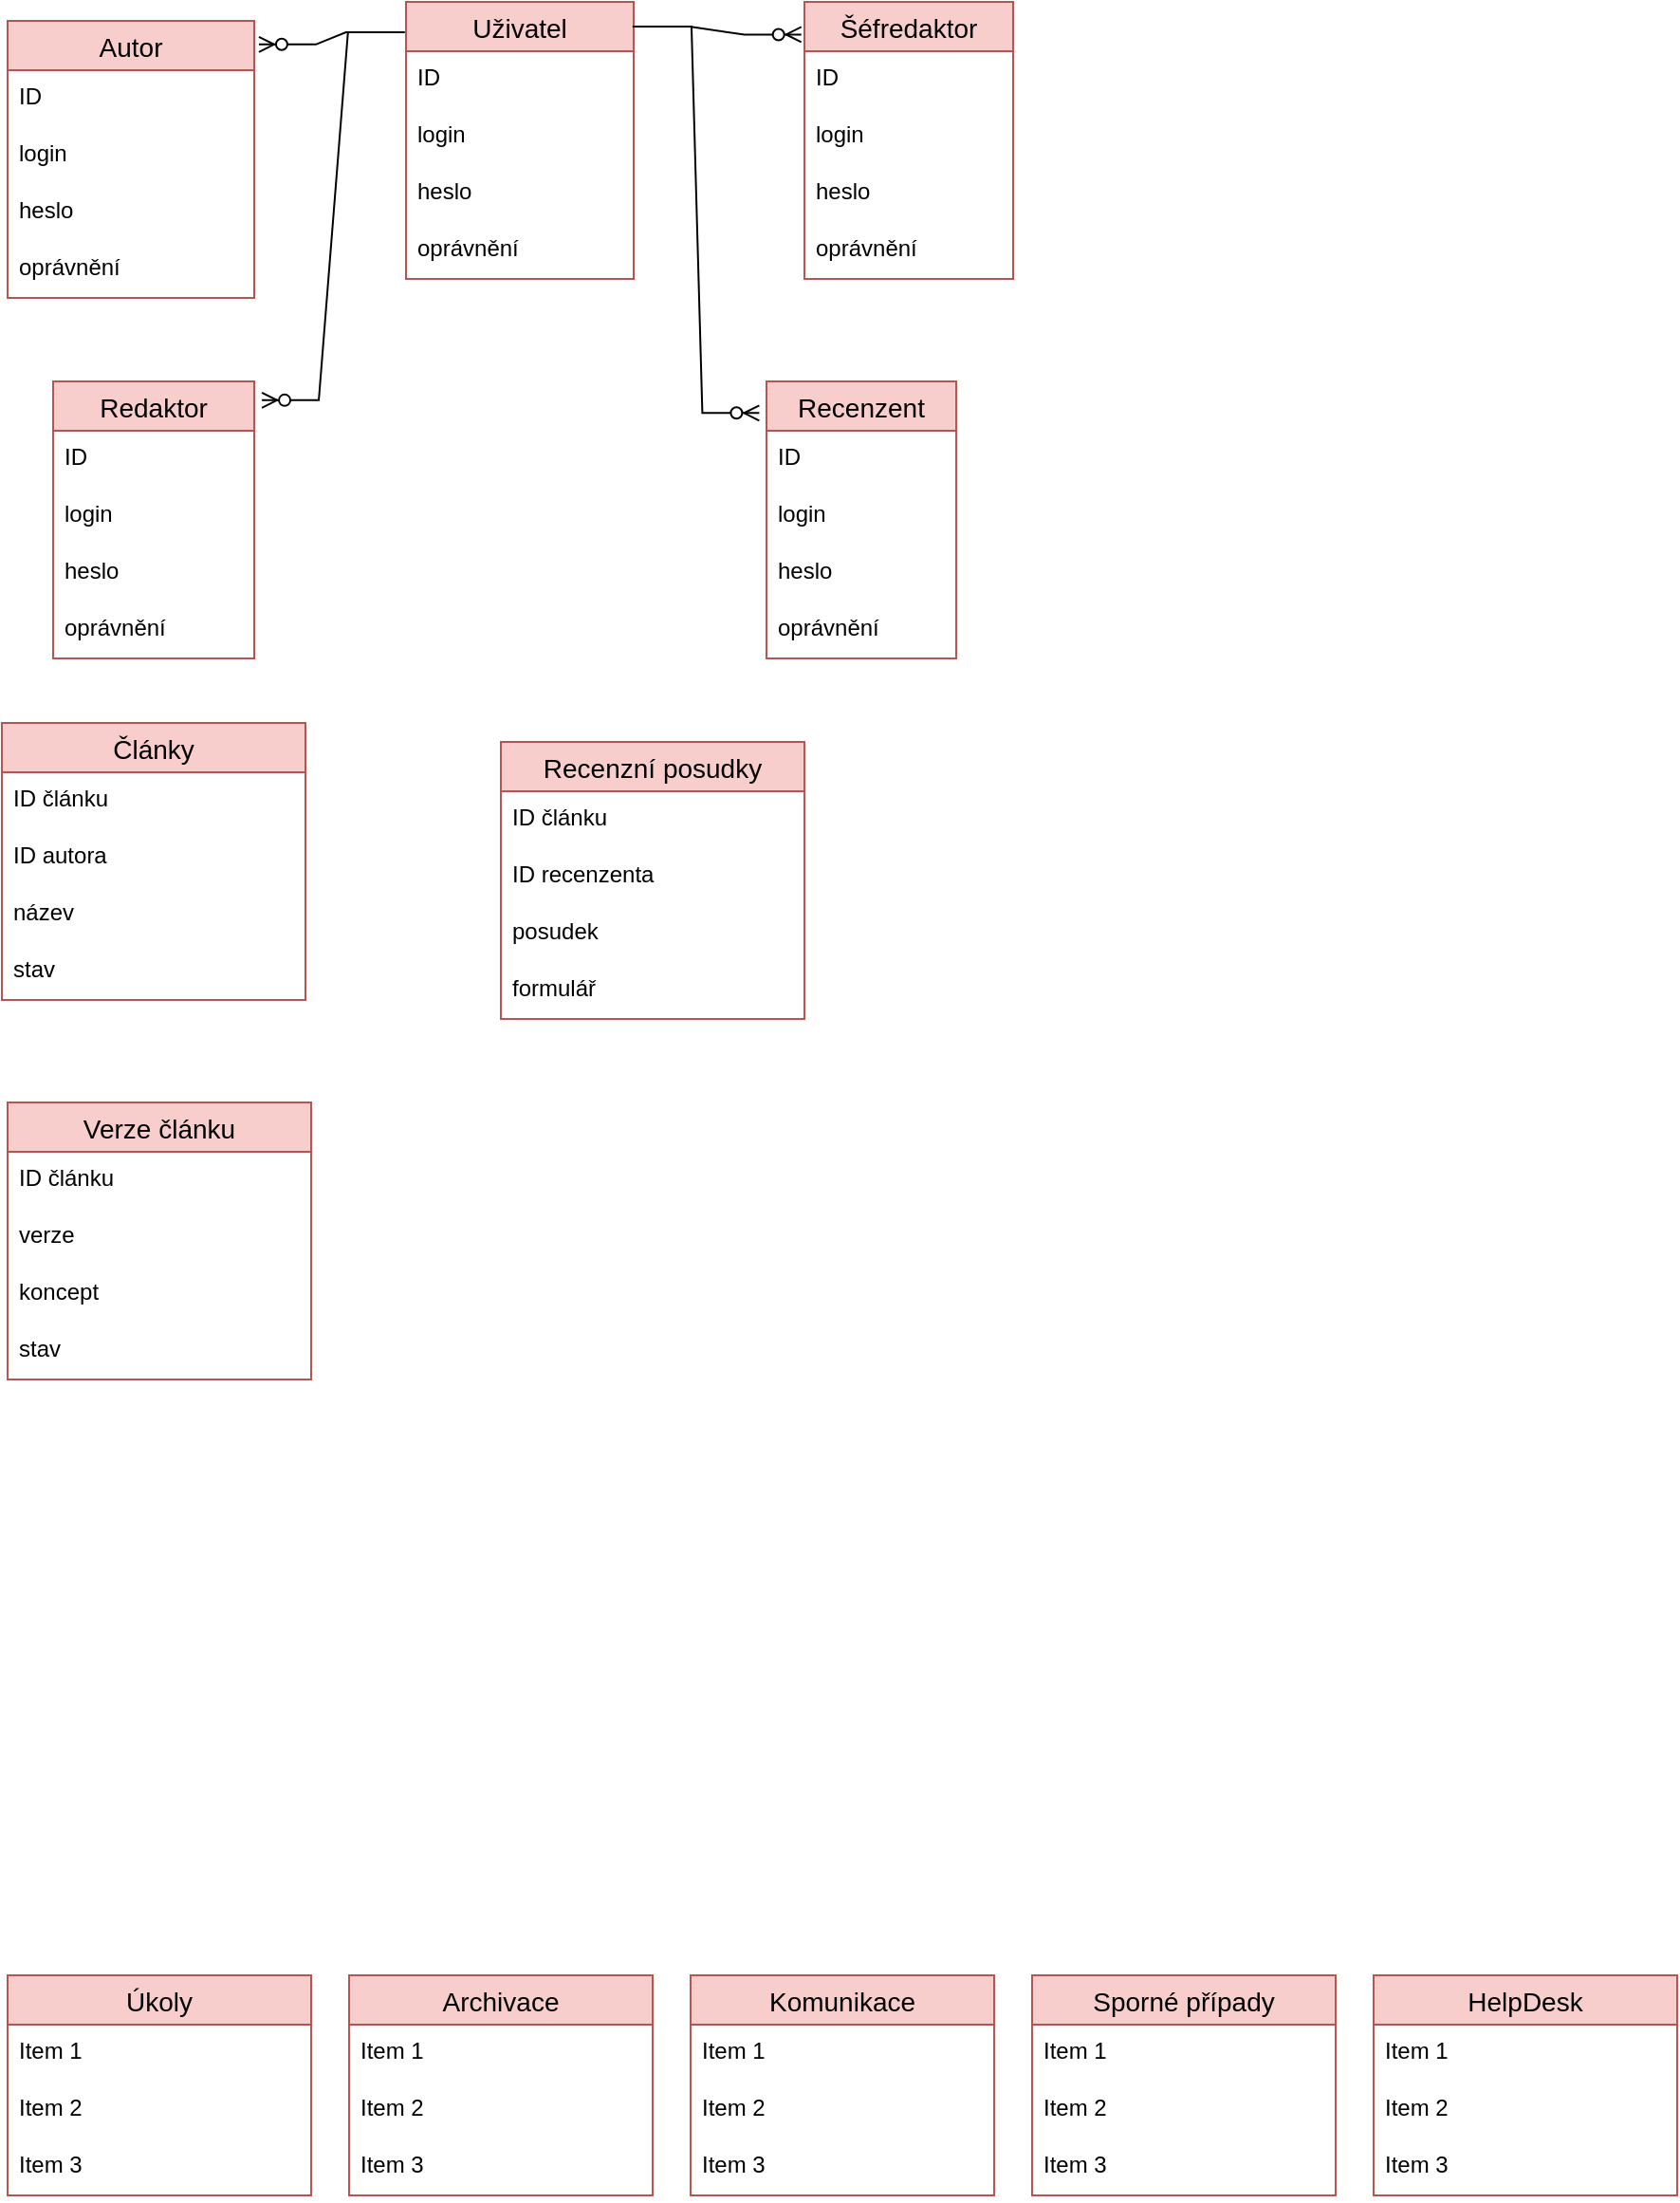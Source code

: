 <mxfile version="20.5.1" type="device"><diagram id="p1wZ0zJkXY-PZ8lk1AQo" name="Stránka-1"><mxGraphModel dx="936" dy="1480" grid="1" gridSize="10" guides="1" tooltips="1" connect="1" arrows="1" fold="1" page="1" pageScale="1" pageWidth="1600" pageHeight="1200" math="0" shadow="0"><root><mxCell id="0"/><mxCell id="1" parent="0"/><mxCell id="88KFlTEvk1YsccieRfFB-2" value="Autor" style="swimlane;fontStyle=0;childLayout=stackLayout;horizontal=1;startSize=26;horizontalStack=0;resizeParent=1;resizeParentMax=0;resizeLast=0;collapsible=1;marginBottom=0;align=center;fontSize=14;fillColor=#f8cecc;strokeColor=#b85450;" vertex="1" parent="1"><mxGeometry x="30" y="30" width="130" height="146" as="geometry"/></mxCell><mxCell id="88KFlTEvk1YsccieRfFB-3" value="ID" style="text;strokeColor=none;fillColor=none;spacingLeft=4;spacingRight=4;overflow=hidden;rotatable=0;points=[[0,0.5],[1,0.5]];portConstraint=eastwest;fontSize=12;" vertex="1" parent="88KFlTEvk1YsccieRfFB-2"><mxGeometry y="26" width="130" height="30" as="geometry"/></mxCell><mxCell id="88KFlTEvk1YsccieRfFB-4" value="login" style="text;strokeColor=none;fillColor=none;spacingLeft=4;spacingRight=4;overflow=hidden;rotatable=0;points=[[0,0.5],[1,0.5]];portConstraint=eastwest;fontSize=12;" vertex="1" parent="88KFlTEvk1YsccieRfFB-2"><mxGeometry y="56" width="130" height="30" as="geometry"/></mxCell><mxCell id="88KFlTEvk1YsccieRfFB-5" value="heslo" style="text;strokeColor=none;fillColor=none;spacingLeft=4;spacingRight=4;overflow=hidden;rotatable=0;points=[[0,0.5],[1,0.5]];portConstraint=eastwest;fontSize=12;" vertex="1" parent="88KFlTEvk1YsccieRfFB-2"><mxGeometry y="86" width="130" height="30" as="geometry"/></mxCell><mxCell id="88KFlTEvk1YsccieRfFB-7" value="oprávnění" style="text;strokeColor=none;fillColor=none;spacingLeft=4;spacingRight=4;overflow=hidden;rotatable=0;points=[[0,0.5],[1,0.5]];portConstraint=eastwest;fontSize=12;" vertex="1" parent="88KFlTEvk1YsccieRfFB-2"><mxGeometry y="116" width="130" height="30" as="geometry"/></mxCell><mxCell id="88KFlTEvk1YsccieRfFB-25" value="Redaktor" style="swimlane;fontStyle=0;childLayout=stackLayout;horizontal=1;startSize=26;horizontalStack=0;resizeParent=1;resizeParentMax=0;resizeLast=0;collapsible=1;marginBottom=0;align=center;fontSize=14;fillColor=#f8cecc;strokeColor=#b85450;" vertex="1" parent="1"><mxGeometry x="54" y="220" width="106" height="146" as="geometry"/></mxCell><mxCell id="88KFlTEvk1YsccieRfFB-26" value="ID" style="text;strokeColor=none;fillColor=none;spacingLeft=4;spacingRight=4;overflow=hidden;rotatable=0;points=[[0,0.5],[1,0.5]];portConstraint=eastwest;fontSize=12;" vertex="1" parent="88KFlTEvk1YsccieRfFB-25"><mxGeometry y="26" width="106" height="30" as="geometry"/></mxCell><mxCell id="88KFlTEvk1YsccieRfFB-27" value="login" style="text;strokeColor=none;fillColor=none;spacingLeft=4;spacingRight=4;overflow=hidden;rotatable=0;points=[[0,0.5],[1,0.5]];portConstraint=eastwest;fontSize=12;" vertex="1" parent="88KFlTEvk1YsccieRfFB-25"><mxGeometry y="56" width="106" height="30" as="geometry"/></mxCell><mxCell id="88KFlTEvk1YsccieRfFB-28" value="heslo" style="text;strokeColor=none;fillColor=none;spacingLeft=4;spacingRight=4;overflow=hidden;rotatable=0;points=[[0,0.5],[1,0.5]];portConstraint=eastwest;fontSize=12;" vertex="1" parent="88KFlTEvk1YsccieRfFB-25"><mxGeometry y="86" width="106" height="30" as="geometry"/></mxCell><mxCell id="88KFlTEvk1YsccieRfFB-29" value="oprávnění" style="text;strokeColor=none;fillColor=none;spacingLeft=4;spacingRight=4;overflow=hidden;rotatable=0;points=[[0,0.5],[1,0.5]];portConstraint=eastwest;fontSize=12;" vertex="1" parent="88KFlTEvk1YsccieRfFB-25"><mxGeometry y="116" width="106" height="30" as="geometry"/></mxCell><mxCell id="88KFlTEvk1YsccieRfFB-30" value="Recenzent" style="swimlane;fontStyle=0;childLayout=stackLayout;horizontal=1;startSize=26;horizontalStack=0;resizeParent=1;resizeParentMax=0;resizeLast=0;collapsible=1;marginBottom=0;align=center;fontSize=14;fillColor=#f8cecc;strokeColor=#b85450;" vertex="1" parent="1"><mxGeometry x="430" y="220" width="100" height="146" as="geometry"/></mxCell><mxCell id="88KFlTEvk1YsccieRfFB-31" value="ID" style="text;strokeColor=none;fillColor=none;spacingLeft=4;spacingRight=4;overflow=hidden;rotatable=0;points=[[0,0.5],[1,0.5]];portConstraint=eastwest;fontSize=12;" vertex="1" parent="88KFlTEvk1YsccieRfFB-30"><mxGeometry y="26" width="100" height="30" as="geometry"/></mxCell><mxCell id="88KFlTEvk1YsccieRfFB-32" value="login" style="text;strokeColor=none;fillColor=none;spacingLeft=4;spacingRight=4;overflow=hidden;rotatable=0;points=[[0,0.5],[1,0.5]];portConstraint=eastwest;fontSize=12;" vertex="1" parent="88KFlTEvk1YsccieRfFB-30"><mxGeometry y="56" width="100" height="30" as="geometry"/></mxCell><mxCell id="88KFlTEvk1YsccieRfFB-33" value="heslo" style="text;strokeColor=none;fillColor=none;spacingLeft=4;spacingRight=4;overflow=hidden;rotatable=0;points=[[0,0.5],[1,0.5]];portConstraint=eastwest;fontSize=12;" vertex="1" parent="88KFlTEvk1YsccieRfFB-30"><mxGeometry y="86" width="100" height="30" as="geometry"/></mxCell><mxCell id="88KFlTEvk1YsccieRfFB-34" value="oprávnění" style="text;strokeColor=none;fillColor=none;spacingLeft=4;spacingRight=4;overflow=hidden;rotatable=0;points=[[0,0.5],[1,0.5]];portConstraint=eastwest;fontSize=12;" vertex="1" parent="88KFlTEvk1YsccieRfFB-30"><mxGeometry y="116" width="100" height="30" as="geometry"/></mxCell><mxCell id="88KFlTEvk1YsccieRfFB-35" value="Šéfredaktor" style="swimlane;fontStyle=0;childLayout=stackLayout;horizontal=1;startSize=26;horizontalStack=0;resizeParent=1;resizeParentMax=0;resizeLast=0;collapsible=1;marginBottom=0;align=center;fontSize=14;fillColor=#f8cecc;strokeColor=#b85450;" vertex="1" parent="1"><mxGeometry x="450" y="20" width="110" height="146" as="geometry"/></mxCell><mxCell id="88KFlTEvk1YsccieRfFB-36" value="ID" style="text;strokeColor=none;fillColor=none;spacingLeft=4;spacingRight=4;overflow=hidden;rotatable=0;points=[[0,0.5],[1,0.5]];portConstraint=eastwest;fontSize=12;" vertex="1" parent="88KFlTEvk1YsccieRfFB-35"><mxGeometry y="26" width="110" height="30" as="geometry"/></mxCell><mxCell id="88KFlTEvk1YsccieRfFB-37" value="login" style="text;strokeColor=none;fillColor=none;spacingLeft=4;spacingRight=4;overflow=hidden;rotatable=0;points=[[0,0.5],[1,0.5]];portConstraint=eastwest;fontSize=12;" vertex="1" parent="88KFlTEvk1YsccieRfFB-35"><mxGeometry y="56" width="110" height="30" as="geometry"/></mxCell><mxCell id="88KFlTEvk1YsccieRfFB-38" value="heslo" style="text;strokeColor=none;fillColor=none;spacingLeft=4;spacingRight=4;overflow=hidden;rotatable=0;points=[[0,0.5],[1,0.5]];portConstraint=eastwest;fontSize=12;" vertex="1" parent="88KFlTEvk1YsccieRfFB-35"><mxGeometry y="86" width="110" height="30" as="geometry"/></mxCell><mxCell id="88KFlTEvk1YsccieRfFB-39" value="oprávnění" style="text;strokeColor=none;fillColor=none;spacingLeft=4;spacingRight=4;overflow=hidden;rotatable=0;points=[[0,0.5],[1,0.5]];portConstraint=eastwest;fontSize=12;" vertex="1" parent="88KFlTEvk1YsccieRfFB-35"><mxGeometry y="116" width="110" height="30" as="geometry"/></mxCell><mxCell id="88KFlTEvk1YsccieRfFB-40" value="Uživatel" style="swimlane;fontStyle=0;childLayout=stackLayout;horizontal=1;startSize=26;horizontalStack=0;resizeParent=1;resizeParentMax=0;resizeLast=0;collapsible=1;marginBottom=0;align=center;fontSize=14;fillColor=#f8cecc;strokeColor=#b85450;" vertex="1" parent="1"><mxGeometry x="240" y="20" width="120" height="146" as="geometry"/></mxCell><mxCell id="88KFlTEvk1YsccieRfFB-41" value="ID" style="text;strokeColor=none;fillColor=none;spacingLeft=4;spacingRight=4;overflow=hidden;rotatable=0;points=[[0,0.5],[1,0.5]];portConstraint=eastwest;fontSize=12;" vertex="1" parent="88KFlTEvk1YsccieRfFB-40"><mxGeometry y="26" width="120" height="30" as="geometry"/></mxCell><mxCell id="88KFlTEvk1YsccieRfFB-42" value="login" style="text;strokeColor=none;fillColor=none;spacingLeft=4;spacingRight=4;overflow=hidden;rotatable=0;points=[[0,0.5],[1,0.5]];portConstraint=eastwest;fontSize=12;" vertex="1" parent="88KFlTEvk1YsccieRfFB-40"><mxGeometry y="56" width="120" height="30" as="geometry"/></mxCell><mxCell id="88KFlTEvk1YsccieRfFB-43" value="heslo" style="text;strokeColor=none;fillColor=none;spacingLeft=4;spacingRight=4;overflow=hidden;rotatable=0;points=[[0,0.5],[1,0.5]];portConstraint=eastwest;fontSize=12;" vertex="1" parent="88KFlTEvk1YsccieRfFB-40"><mxGeometry y="86" width="120" height="30" as="geometry"/></mxCell><mxCell id="88KFlTEvk1YsccieRfFB-44" value="oprávnění" style="text;strokeColor=none;fillColor=none;spacingLeft=4;spacingRight=4;overflow=hidden;rotatable=0;points=[[0,0.5],[1,0.5]];portConstraint=eastwest;fontSize=12;" vertex="1" parent="88KFlTEvk1YsccieRfFB-40"><mxGeometry y="116" width="120" height="30" as="geometry"/></mxCell><mxCell id="88KFlTEvk1YsccieRfFB-45" value="" style="edgeStyle=entityRelationEdgeStyle;fontSize=12;html=1;endArrow=ERzeroToMany;endFill=1;rounded=0;exitX=-0.014;exitY=0.11;exitDx=0;exitDy=0;exitPerimeter=0;entryX=1.019;entryY=0.085;entryDx=0;entryDy=0;entryPerimeter=0;" edge="1" parent="1" source="88KFlTEvk1YsccieRfFB-40" target="88KFlTEvk1YsccieRfFB-2"><mxGeometry width="100" height="100" relative="1" as="geometry"><mxPoint x="340" y="450" as="sourcePoint"/><mxPoint x="90" y="200" as="targetPoint"/></mxGeometry></mxCell><mxCell id="88KFlTEvk1YsccieRfFB-46" value="" style="edgeStyle=entityRelationEdgeStyle;fontSize=12;html=1;endArrow=ERzeroToMany;endFill=1;rounded=0;entryX=1.038;entryY=0.068;entryDx=0;entryDy=0;entryPerimeter=0;exitX=-0.005;exitY=0.11;exitDx=0;exitDy=0;exitPerimeter=0;" edge="1" parent="1" source="88KFlTEvk1YsccieRfFB-40" target="88KFlTEvk1YsccieRfFB-25"><mxGeometry width="100" height="100" relative="1" as="geometry"><mxPoint x="210" y="180" as="sourcePoint"/><mxPoint x="450" y="250" as="targetPoint"/></mxGeometry></mxCell><mxCell id="88KFlTEvk1YsccieRfFB-47" value="" style="edgeStyle=entityRelationEdgeStyle;fontSize=12;html=1;endArrow=ERzeroToMany;endFill=1;rounded=0;entryX=-0.038;entryY=0.114;entryDx=0;entryDy=0;entryPerimeter=0;exitX=1.004;exitY=0.089;exitDx=0;exitDy=0;exitPerimeter=0;" edge="1" parent="1" source="88KFlTEvk1YsccieRfFB-40" target="88KFlTEvk1YsccieRfFB-30"><mxGeometry width="100" height="100" relative="1" as="geometry"><mxPoint x="330" y="660" as="sourcePoint"/><mxPoint x="430" y="560" as="targetPoint"/></mxGeometry></mxCell><mxCell id="88KFlTEvk1YsccieRfFB-48" value="" style="edgeStyle=entityRelationEdgeStyle;fontSize=12;html=1;endArrow=ERzeroToMany;endFill=1;rounded=0;entryX=-0.015;entryY=0.118;entryDx=0;entryDy=0;entryPerimeter=0;exitX=0.995;exitY=0.089;exitDx=0;exitDy=0;exitPerimeter=0;" edge="1" parent="1" source="88KFlTEvk1YsccieRfFB-40" target="88KFlTEvk1YsccieRfFB-35"><mxGeometry width="100" height="100" relative="1" as="geometry"><mxPoint x="330" y="660" as="sourcePoint"/><mxPoint x="430" y="560" as="targetPoint"/></mxGeometry></mxCell><mxCell id="88KFlTEvk1YsccieRfFB-49" value="Články" style="swimlane;fontStyle=0;childLayout=stackLayout;horizontal=1;startSize=26;horizontalStack=0;resizeParent=1;resizeParentMax=0;resizeLast=0;collapsible=1;marginBottom=0;align=center;fontSize=14;fillColor=#f8cecc;strokeColor=#b85450;" vertex="1" parent="1"><mxGeometry x="27" y="400" width="160" height="146" as="geometry"/></mxCell><mxCell id="88KFlTEvk1YsccieRfFB-50" value="ID článku" style="text;strokeColor=none;fillColor=none;spacingLeft=4;spacingRight=4;overflow=hidden;rotatable=0;points=[[0,0.5],[1,0.5]];portConstraint=eastwest;fontSize=12;" vertex="1" parent="88KFlTEvk1YsccieRfFB-49"><mxGeometry y="26" width="160" height="30" as="geometry"/></mxCell><mxCell id="88KFlTEvk1YsccieRfFB-51" value="ID autora" style="text;strokeColor=none;fillColor=none;spacingLeft=4;spacingRight=4;overflow=hidden;rotatable=0;points=[[0,0.5],[1,0.5]];portConstraint=eastwest;fontSize=12;" vertex="1" parent="88KFlTEvk1YsccieRfFB-49"><mxGeometry y="56" width="160" height="30" as="geometry"/></mxCell><mxCell id="88KFlTEvk1YsccieRfFB-52" value="název" style="text;strokeColor=none;fillColor=none;spacingLeft=4;spacingRight=4;overflow=hidden;rotatable=0;points=[[0,0.5],[1,0.5]];portConstraint=eastwest;fontSize=12;" vertex="1" parent="88KFlTEvk1YsccieRfFB-49"><mxGeometry y="86" width="160" height="30" as="geometry"/></mxCell><mxCell id="88KFlTEvk1YsccieRfFB-54" value="stav" style="text;strokeColor=none;fillColor=none;spacingLeft=4;spacingRight=4;overflow=hidden;rotatable=0;points=[[0,0.5],[1,0.5]];portConstraint=eastwest;fontSize=12;" vertex="1" parent="88KFlTEvk1YsccieRfFB-49"><mxGeometry y="116" width="160" height="30" as="geometry"/></mxCell><mxCell id="88KFlTEvk1YsccieRfFB-55" value="Recenzní posudky" style="swimlane;fontStyle=0;childLayout=stackLayout;horizontal=1;startSize=26;horizontalStack=0;resizeParent=1;resizeParentMax=0;resizeLast=0;collapsible=1;marginBottom=0;align=center;fontSize=14;fillColor=#f8cecc;strokeColor=#b85450;" vertex="1" parent="1"><mxGeometry x="290" y="410" width="160" height="146" as="geometry"/></mxCell><mxCell id="88KFlTEvk1YsccieRfFB-56" value="ID článku" style="text;strokeColor=none;fillColor=none;spacingLeft=4;spacingRight=4;overflow=hidden;rotatable=0;points=[[0,0.5],[1,0.5]];portConstraint=eastwest;fontSize=12;" vertex="1" parent="88KFlTEvk1YsccieRfFB-55"><mxGeometry y="26" width="160" height="30" as="geometry"/></mxCell><mxCell id="88KFlTEvk1YsccieRfFB-57" value="ID recenzenta" style="text;strokeColor=none;fillColor=none;spacingLeft=4;spacingRight=4;overflow=hidden;rotatable=0;points=[[0,0.5],[1,0.5]];portConstraint=eastwest;fontSize=12;" vertex="1" parent="88KFlTEvk1YsccieRfFB-55"><mxGeometry y="56" width="160" height="30" as="geometry"/></mxCell><mxCell id="88KFlTEvk1YsccieRfFB-58" value="posudek" style="text;strokeColor=none;fillColor=none;spacingLeft=4;spacingRight=4;overflow=hidden;rotatable=0;points=[[0,0.5],[1,0.5]];portConstraint=eastwest;fontSize=12;" vertex="1" parent="88KFlTEvk1YsccieRfFB-55"><mxGeometry y="86" width="160" height="30" as="geometry"/></mxCell><mxCell id="88KFlTEvk1YsccieRfFB-59" value="formulář" style="text;strokeColor=none;fillColor=none;spacingLeft=4;spacingRight=4;overflow=hidden;rotatable=0;points=[[0,0.5],[1,0.5]];portConstraint=eastwest;fontSize=12;" vertex="1" parent="88KFlTEvk1YsccieRfFB-55"><mxGeometry y="116" width="160" height="30" as="geometry"/></mxCell><mxCell id="88KFlTEvk1YsccieRfFB-60" value="Verze článku" style="swimlane;fontStyle=0;childLayout=stackLayout;horizontal=1;startSize=26;horizontalStack=0;resizeParent=1;resizeParentMax=0;resizeLast=0;collapsible=1;marginBottom=0;align=center;fontSize=14;fillColor=#f8cecc;strokeColor=#b85450;" vertex="1" parent="1"><mxGeometry x="30" y="600" width="160" height="146" as="geometry"/></mxCell><mxCell id="88KFlTEvk1YsccieRfFB-61" value="ID článku" style="text;strokeColor=none;fillColor=none;spacingLeft=4;spacingRight=4;overflow=hidden;rotatable=0;points=[[0,0.5],[1,0.5]];portConstraint=eastwest;fontSize=12;" vertex="1" parent="88KFlTEvk1YsccieRfFB-60"><mxGeometry y="26" width="160" height="30" as="geometry"/></mxCell><mxCell id="88KFlTEvk1YsccieRfFB-62" value="verze" style="text;strokeColor=none;fillColor=none;spacingLeft=4;spacingRight=4;overflow=hidden;rotatable=0;points=[[0,0.5],[1,0.5]];portConstraint=eastwest;fontSize=12;" vertex="1" parent="88KFlTEvk1YsccieRfFB-60"><mxGeometry y="56" width="160" height="30" as="geometry"/></mxCell><mxCell id="88KFlTEvk1YsccieRfFB-63" value="koncept" style="text;strokeColor=none;fillColor=none;spacingLeft=4;spacingRight=4;overflow=hidden;rotatable=0;points=[[0,0.5],[1,0.5]];portConstraint=eastwest;fontSize=12;" vertex="1" parent="88KFlTEvk1YsccieRfFB-60"><mxGeometry y="86" width="160" height="30" as="geometry"/></mxCell><mxCell id="88KFlTEvk1YsccieRfFB-64" value="stav" style="text;strokeColor=none;fillColor=none;spacingLeft=4;spacingRight=4;overflow=hidden;rotatable=0;points=[[0,0.5],[1,0.5]];portConstraint=eastwest;fontSize=12;" vertex="1" parent="88KFlTEvk1YsccieRfFB-60"><mxGeometry y="116" width="160" height="30" as="geometry"/></mxCell><mxCell id="88KFlTEvk1YsccieRfFB-65" value="Úkoly" style="swimlane;fontStyle=0;childLayout=stackLayout;horizontal=1;startSize=26;horizontalStack=0;resizeParent=1;resizeParentMax=0;resizeLast=0;collapsible=1;marginBottom=0;align=center;fontSize=14;fillColor=#f8cecc;strokeColor=#b85450;" vertex="1" parent="1"><mxGeometry x="30" y="1060" width="160" height="116" as="geometry"/></mxCell><mxCell id="88KFlTEvk1YsccieRfFB-66" value="Item 1" style="text;strokeColor=none;fillColor=none;spacingLeft=4;spacingRight=4;overflow=hidden;rotatable=0;points=[[0,0.5],[1,0.5]];portConstraint=eastwest;fontSize=12;" vertex="1" parent="88KFlTEvk1YsccieRfFB-65"><mxGeometry y="26" width="160" height="30" as="geometry"/></mxCell><mxCell id="88KFlTEvk1YsccieRfFB-67" value="Item 2" style="text;strokeColor=none;fillColor=none;spacingLeft=4;spacingRight=4;overflow=hidden;rotatable=0;points=[[0,0.5],[1,0.5]];portConstraint=eastwest;fontSize=12;" vertex="1" parent="88KFlTEvk1YsccieRfFB-65"><mxGeometry y="56" width="160" height="30" as="geometry"/></mxCell><mxCell id="88KFlTEvk1YsccieRfFB-68" value="Item 3" style="text;strokeColor=none;fillColor=none;spacingLeft=4;spacingRight=4;overflow=hidden;rotatable=0;points=[[0,0.5],[1,0.5]];portConstraint=eastwest;fontSize=12;" vertex="1" parent="88KFlTEvk1YsccieRfFB-65"><mxGeometry y="86" width="160" height="30" as="geometry"/></mxCell><mxCell id="88KFlTEvk1YsccieRfFB-69" value="Archivace" style="swimlane;fontStyle=0;childLayout=stackLayout;horizontal=1;startSize=26;horizontalStack=0;resizeParent=1;resizeParentMax=0;resizeLast=0;collapsible=1;marginBottom=0;align=center;fontSize=14;fillColor=#f8cecc;strokeColor=#b85450;" vertex="1" parent="1"><mxGeometry x="210" y="1060" width="160" height="116" as="geometry"/></mxCell><mxCell id="88KFlTEvk1YsccieRfFB-70" value="Item 1" style="text;strokeColor=none;fillColor=none;spacingLeft=4;spacingRight=4;overflow=hidden;rotatable=0;points=[[0,0.5],[1,0.5]];portConstraint=eastwest;fontSize=12;" vertex="1" parent="88KFlTEvk1YsccieRfFB-69"><mxGeometry y="26" width="160" height="30" as="geometry"/></mxCell><mxCell id="88KFlTEvk1YsccieRfFB-71" value="Item 2" style="text;strokeColor=none;fillColor=none;spacingLeft=4;spacingRight=4;overflow=hidden;rotatable=0;points=[[0,0.5],[1,0.5]];portConstraint=eastwest;fontSize=12;" vertex="1" parent="88KFlTEvk1YsccieRfFB-69"><mxGeometry y="56" width="160" height="30" as="geometry"/></mxCell><mxCell id="88KFlTEvk1YsccieRfFB-72" value="Item 3" style="text;strokeColor=none;fillColor=none;spacingLeft=4;spacingRight=4;overflow=hidden;rotatable=0;points=[[0,0.5],[1,0.5]];portConstraint=eastwest;fontSize=12;" vertex="1" parent="88KFlTEvk1YsccieRfFB-69"><mxGeometry y="86" width="160" height="30" as="geometry"/></mxCell><mxCell id="88KFlTEvk1YsccieRfFB-73" value="Komunikace" style="swimlane;fontStyle=0;childLayout=stackLayout;horizontal=1;startSize=26;horizontalStack=0;resizeParent=1;resizeParentMax=0;resizeLast=0;collapsible=1;marginBottom=0;align=center;fontSize=14;fillColor=#f8cecc;strokeColor=#b85450;" vertex="1" parent="1"><mxGeometry x="390" y="1060" width="160" height="116" as="geometry"/></mxCell><mxCell id="88KFlTEvk1YsccieRfFB-74" value="Item 1" style="text;strokeColor=none;fillColor=none;spacingLeft=4;spacingRight=4;overflow=hidden;rotatable=0;points=[[0,0.5],[1,0.5]];portConstraint=eastwest;fontSize=12;" vertex="1" parent="88KFlTEvk1YsccieRfFB-73"><mxGeometry y="26" width="160" height="30" as="geometry"/></mxCell><mxCell id="88KFlTEvk1YsccieRfFB-75" value="Item 2" style="text;strokeColor=none;fillColor=none;spacingLeft=4;spacingRight=4;overflow=hidden;rotatable=0;points=[[0,0.5],[1,0.5]];portConstraint=eastwest;fontSize=12;" vertex="1" parent="88KFlTEvk1YsccieRfFB-73"><mxGeometry y="56" width="160" height="30" as="geometry"/></mxCell><mxCell id="88KFlTEvk1YsccieRfFB-76" value="Item 3" style="text;strokeColor=none;fillColor=none;spacingLeft=4;spacingRight=4;overflow=hidden;rotatable=0;points=[[0,0.5],[1,0.5]];portConstraint=eastwest;fontSize=12;" vertex="1" parent="88KFlTEvk1YsccieRfFB-73"><mxGeometry y="86" width="160" height="30" as="geometry"/></mxCell><mxCell id="88KFlTEvk1YsccieRfFB-82" value="Sporné případy" style="swimlane;fontStyle=0;childLayout=stackLayout;horizontal=1;startSize=26;horizontalStack=0;resizeParent=1;resizeParentMax=0;resizeLast=0;collapsible=1;marginBottom=0;align=center;fontSize=14;fillColor=#f8cecc;strokeColor=#b85450;" vertex="1" parent="1"><mxGeometry x="570" y="1060" width="160" height="116" as="geometry"/></mxCell><mxCell id="88KFlTEvk1YsccieRfFB-83" value="Item 1" style="text;strokeColor=none;fillColor=none;spacingLeft=4;spacingRight=4;overflow=hidden;rotatable=0;points=[[0,0.5],[1,0.5]];portConstraint=eastwest;fontSize=12;" vertex="1" parent="88KFlTEvk1YsccieRfFB-82"><mxGeometry y="26" width="160" height="30" as="geometry"/></mxCell><mxCell id="88KFlTEvk1YsccieRfFB-84" value="Item 2" style="text;strokeColor=none;fillColor=none;spacingLeft=4;spacingRight=4;overflow=hidden;rotatable=0;points=[[0,0.5],[1,0.5]];portConstraint=eastwest;fontSize=12;" vertex="1" parent="88KFlTEvk1YsccieRfFB-82"><mxGeometry y="56" width="160" height="30" as="geometry"/></mxCell><mxCell id="88KFlTEvk1YsccieRfFB-85" value="Item 3" style="text;strokeColor=none;fillColor=none;spacingLeft=4;spacingRight=4;overflow=hidden;rotatable=0;points=[[0,0.5],[1,0.5]];portConstraint=eastwest;fontSize=12;" vertex="1" parent="88KFlTEvk1YsccieRfFB-82"><mxGeometry y="86" width="160" height="30" as="geometry"/></mxCell><mxCell id="88KFlTEvk1YsccieRfFB-86" value="HelpDesk" style="swimlane;fontStyle=0;childLayout=stackLayout;horizontal=1;startSize=26;horizontalStack=0;resizeParent=1;resizeParentMax=0;resizeLast=0;collapsible=1;marginBottom=0;align=center;fontSize=14;fillColor=#f8cecc;strokeColor=#b85450;" vertex="1" parent="1"><mxGeometry x="750" y="1060" width="160" height="116" as="geometry"/></mxCell><mxCell id="88KFlTEvk1YsccieRfFB-87" value="Item 1" style="text;strokeColor=none;fillColor=none;spacingLeft=4;spacingRight=4;overflow=hidden;rotatable=0;points=[[0,0.5],[1,0.5]];portConstraint=eastwest;fontSize=12;" vertex="1" parent="88KFlTEvk1YsccieRfFB-86"><mxGeometry y="26" width="160" height="30" as="geometry"/></mxCell><mxCell id="88KFlTEvk1YsccieRfFB-88" value="Item 2" style="text;strokeColor=none;fillColor=none;spacingLeft=4;spacingRight=4;overflow=hidden;rotatable=0;points=[[0,0.5],[1,0.5]];portConstraint=eastwest;fontSize=12;" vertex="1" parent="88KFlTEvk1YsccieRfFB-86"><mxGeometry y="56" width="160" height="30" as="geometry"/></mxCell><mxCell id="88KFlTEvk1YsccieRfFB-89" value="Item 3" style="text;strokeColor=none;fillColor=none;spacingLeft=4;spacingRight=4;overflow=hidden;rotatable=0;points=[[0,0.5],[1,0.5]];portConstraint=eastwest;fontSize=12;" vertex="1" parent="88KFlTEvk1YsccieRfFB-86"><mxGeometry y="86" width="160" height="30" as="geometry"/></mxCell></root></mxGraphModel></diagram></mxfile>
